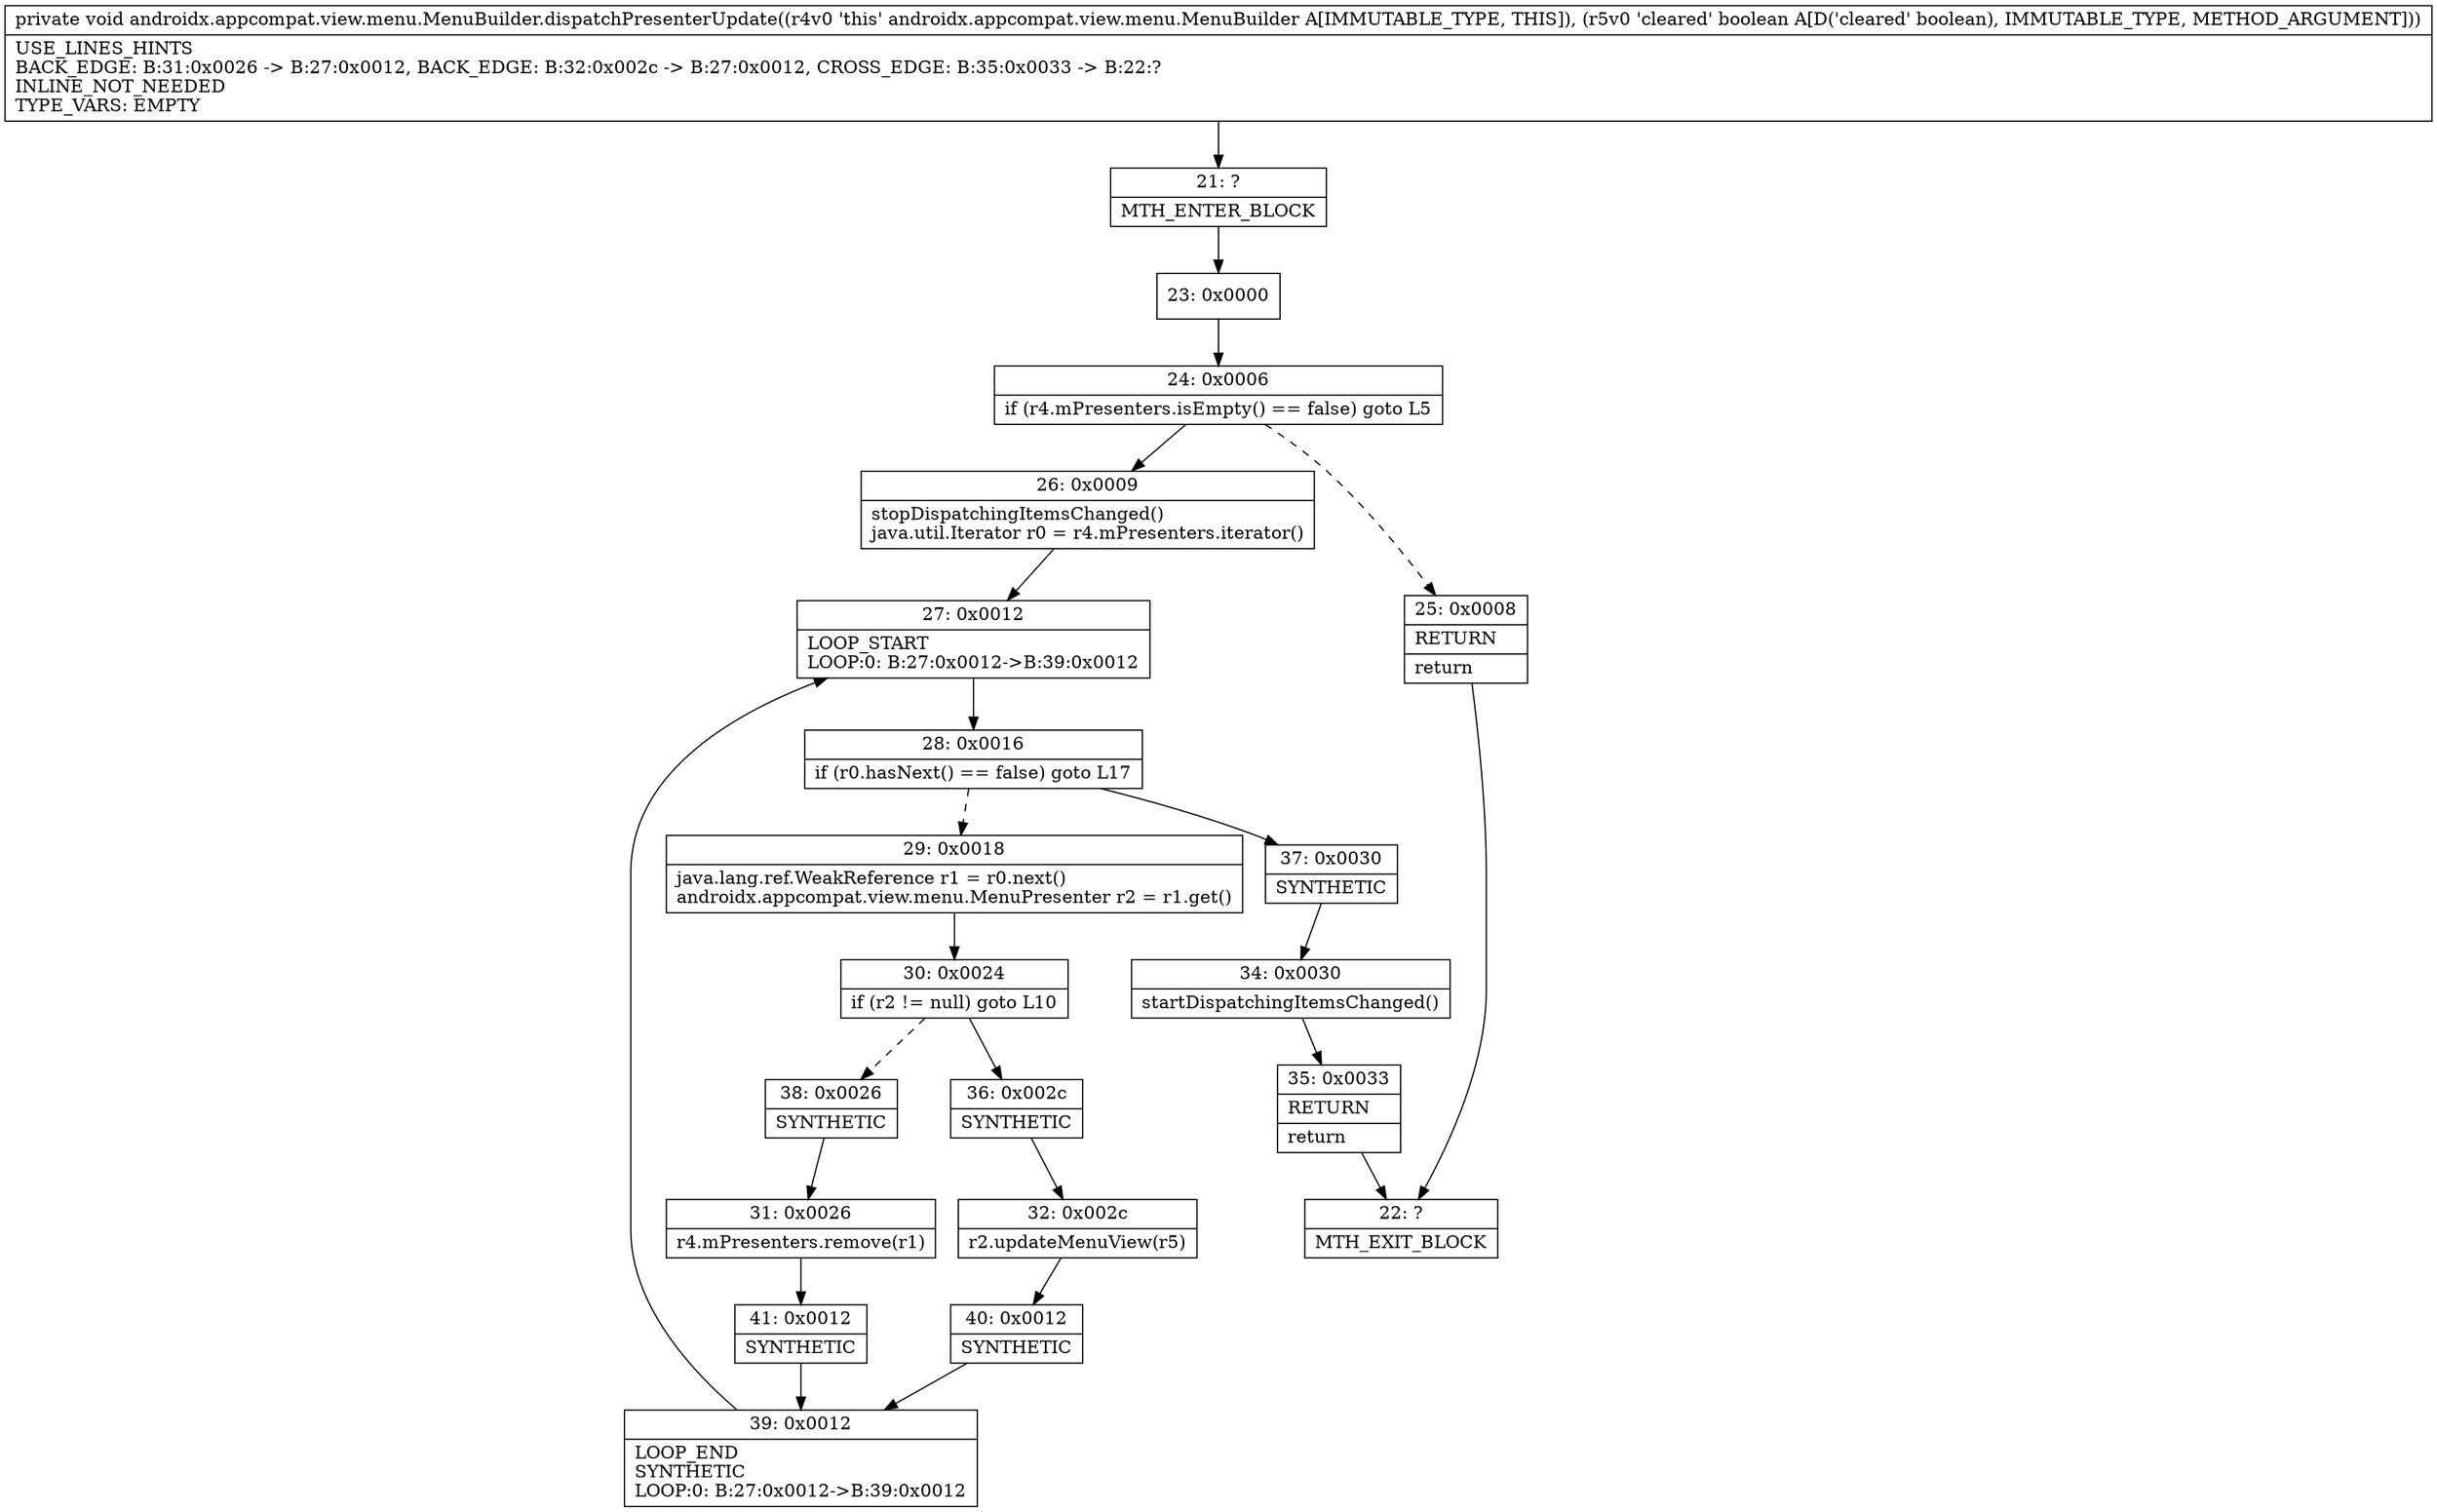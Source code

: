 digraph "CFG forandroidx.appcompat.view.menu.MenuBuilder.dispatchPresenterUpdate(Z)V" {
Node_21 [shape=record,label="{21\:\ ?|MTH_ENTER_BLOCK\l}"];
Node_23 [shape=record,label="{23\:\ 0x0000}"];
Node_24 [shape=record,label="{24\:\ 0x0006|if (r4.mPresenters.isEmpty() == false) goto L5\l}"];
Node_25 [shape=record,label="{25\:\ 0x0008|RETURN\l|return\l}"];
Node_22 [shape=record,label="{22\:\ ?|MTH_EXIT_BLOCK\l}"];
Node_26 [shape=record,label="{26\:\ 0x0009|stopDispatchingItemsChanged()\ljava.util.Iterator r0 = r4.mPresenters.iterator()\l}"];
Node_27 [shape=record,label="{27\:\ 0x0012|LOOP_START\lLOOP:0: B:27:0x0012\-\>B:39:0x0012\l}"];
Node_28 [shape=record,label="{28\:\ 0x0016|if (r0.hasNext() == false) goto L17\l}"];
Node_29 [shape=record,label="{29\:\ 0x0018|java.lang.ref.WeakReference r1 = r0.next()\landroidx.appcompat.view.menu.MenuPresenter r2 = r1.get()\l}"];
Node_30 [shape=record,label="{30\:\ 0x0024|if (r2 != null) goto L10\l}"];
Node_36 [shape=record,label="{36\:\ 0x002c|SYNTHETIC\l}"];
Node_32 [shape=record,label="{32\:\ 0x002c|r2.updateMenuView(r5)\l}"];
Node_40 [shape=record,label="{40\:\ 0x0012|SYNTHETIC\l}"];
Node_39 [shape=record,label="{39\:\ 0x0012|LOOP_END\lSYNTHETIC\lLOOP:0: B:27:0x0012\-\>B:39:0x0012\l}"];
Node_38 [shape=record,label="{38\:\ 0x0026|SYNTHETIC\l}"];
Node_31 [shape=record,label="{31\:\ 0x0026|r4.mPresenters.remove(r1)\l}"];
Node_41 [shape=record,label="{41\:\ 0x0012|SYNTHETIC\l}"];
Node_37 [shape=record,label="{37\:\ 0x0030|SYNTHETIC\l}"];
Node_34 [shape=record,label="{34\:\ 0x0030|startDispatchingItemsChanged()\l}"];
Node_35 [shape=record,label="{35\:\ 0x0033|RETURN\l|return\l}"];
MethodNode[shape=record,label="{private void androidx.appcompat.view.menu.MenuBuilder.dispatchPresenterUpdate((r4v0 'this' androidx.appcompat.view.menu.MenuBuilder A[IMMUTABLE_TYPE, THIS]), (r5v0 'cleared' boolean A[D('cleared' boolean), IMMUTABLE_TYPE, METHOD_ARGUMENT]))  | USE_LINES_HINTS\lBACK_EDGE: B:31:0x0026 \-\> B:27:0x0012, BACK_EDGE: B:32:0x002c \-\> B:27:0x0012, CROSS_EDGE: B:35:0x0033 \-\> B:22:?\lINLINE_NOT_NEEDED\lTYPE_VARS: EMPTY\l}"];
MethodNode -> Node_21;Node_21 -> Node_23;
Node_23 -> Node_24;
Node_24 -> Node_25[style=dashed];
Node_24 -> Node_26;
Node_25 -> Node_22;
Node_26 -> Node_27;
Node_27 -> Node_28;
Node_28 -> Node_29[style=dashed];
Node_28 -> Node_37;
Node_29 -> Node_30;
Node_30 -> Node_36;
Node_30 -> Node_38[style=dashed];
Node_36 -> Node_32;
Node_32 -> Node_40;
Node_40 -> Node_39;
Node_39 -> Node_27;
Node_38 -> Node_31;
Node_31 -> Node_41;
Node_41 -> Node_39;
Node_37 -> Node_34;
Node_34 -> Node_35;
Node_35 -> Node_22;
}

